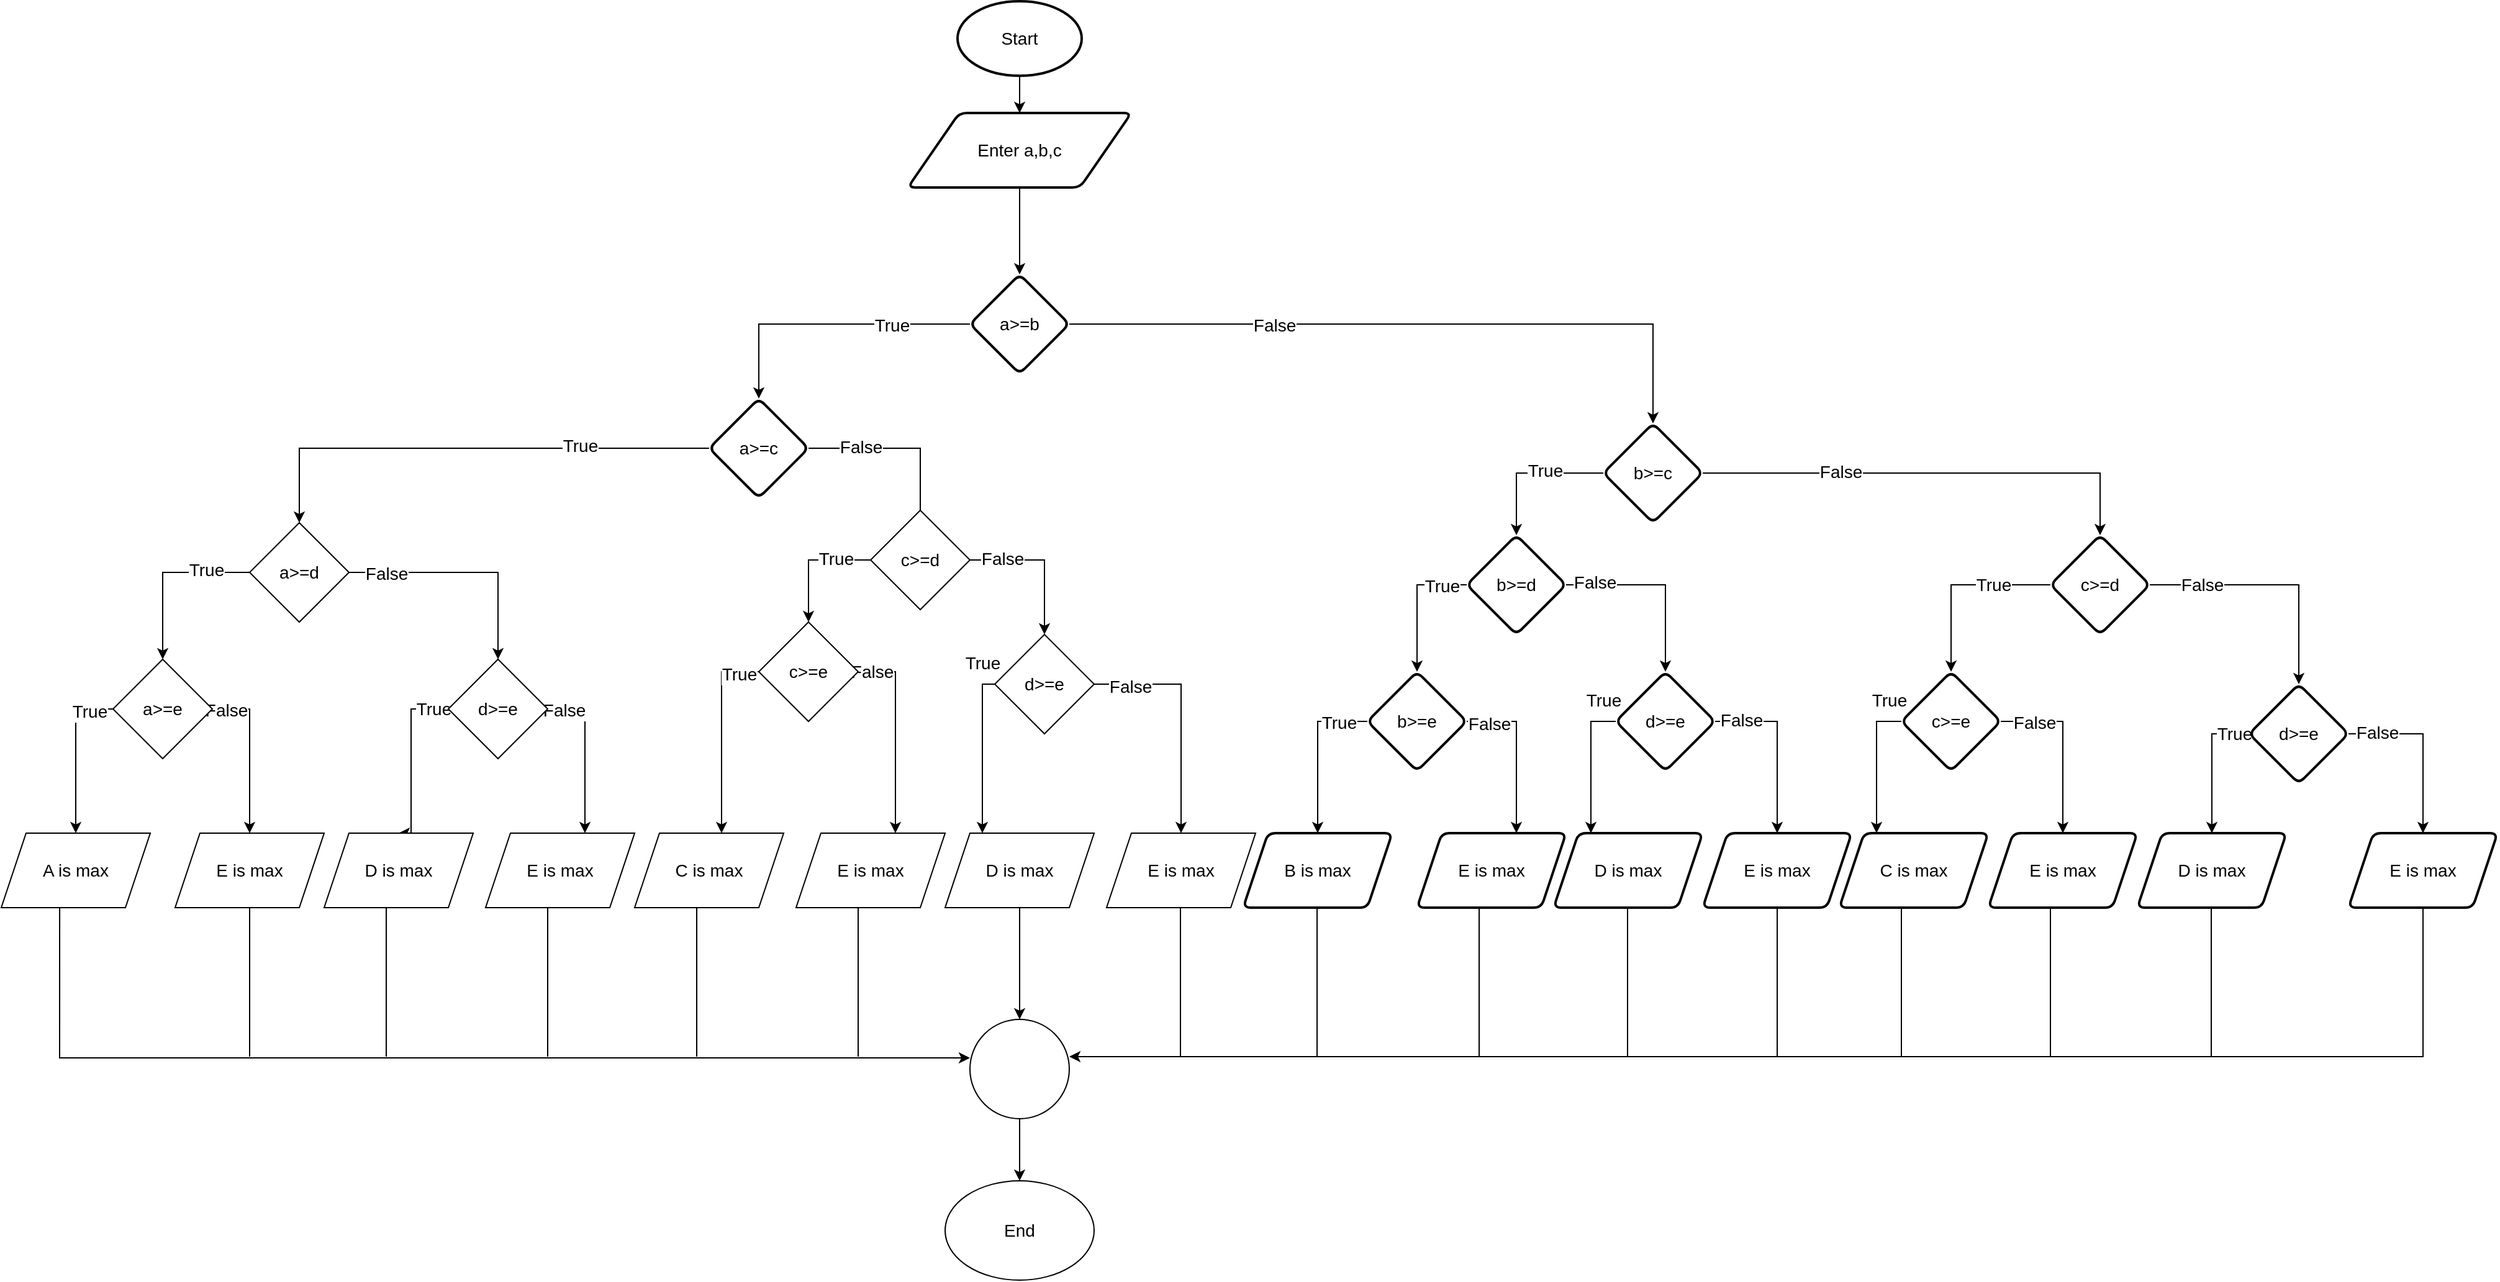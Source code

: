 <mxfile version="26.2.2">
  <diagram name="Page-1" id="0g_11xDgqOgqhzZNZFZa">
    <mxGraphModel dx="3128" dy="777" grid="1" gridSize="10" guides="1" tooltips="1" connect="1" arrows="1" fold="1" page="1" pageScale="1" pageWidth="850" pageHeight="1100" math="0" shadow="0">
      <root>
        <mxCell id="0" />
        <mxCell id="1" parent="0" />
        <mxCell id="rCHzRvNCFQ7p66SC1ctn-4" value="" style="edgeStyle=orthogonalEdgeStyle;rounded=0;orthogonalLoop=1;jettySize=auto;html=1;fontSize=14;fontStyle=0" parent="1" source="rCHzRvNCFQ7p66SC1ctn-1" target="rCHzRvNCFQ7p66SC1ctn-3" edge="1">
          <mxGeometry relative="1" as="geometry">
            <Array as="points">
              <mxPoint x="-770" y="120" />
              <mxPoint x="-770" y="120" />
            </Array>
          </mxGeometry>
        </mxCell>
        <mxCell id="rCHzRvNCFQ7p66SC1ctn-1" value="Start" style="strokeWidth=2;html=1;shape=mxgraph.flowchart.start_1;whiteSpace=wrap;fontSize=14;fontStyle=0" parent="1" vertex="1">
          <mxGeometry x="-820" y="30" width="100" height="60" as="geometry" />
        </mxCell>
        <mxCell id="rCHzRvNCFQ7p66SC1ctn-6" value="" style="edgeStyle=orthogonalEdgeStyle;rounded=0;orthogonalLoop=1;jettySize=auto;html=1;fontSize=14;fontStyle=0" parent="1" source="rCHzRvNCFQ7p66SC1ctn-3" target="rCHzRvNCFQ7p66SC1ctn-5" edge="1">
          <mxGeometry relative="1" as="geometry" />
        </mxCell>
        <mxCell id="rCHzRvNCFQ7p66SC1ctn-3" value="Enter a,b,c" style="shape=parallelogram;html=1;strokeWidth=2;perimeter=parallelogramPerimeter;whiteSpace=wrap;rounded=1;arcSize=12;size=0.23;fontSize=14;fontStyle=0" parent="1" vertex="1">
          <mxGeometry x="-860" y="120" width="180" height="60" as="geometry" />
        </mxCell>
        <mxCell id="rCHzRvNCFQ7p66SC1ctn-8" value="" style="edgeStyle=orthogonalEdgeStyle;rounded=0;orthogonalLoop=1;jettySize=auto;html=1;fontSize=14;fontStyle=0" parent="1" source="rCHzRvNCFQ7p66SC1ctn-5" target="rCHzRvNCFQ7p66SC1ctn-7" edge="1">
          <mxGeometry relative="1" as="geometry" />
        </mxCell>
        <mxCell id="QID5HYyfcFJ8Ken0r9fT-1" value="True" style="edgeLabel;html=1;align=center;verticalAlign=middle;resizable=0;points=[];fontSize=14;fontStyle=0" parent="rCHzRvNCFQ7p66SC1ctn-8" vertex="1" connectable="0">
          <mxGeometry x="-0.452" y="1" relative="1" as="geometry">
            <mxPoint as="offset" />
          </mxGeometry>
        </mxCell>
        <mxCell id="rCHzRvNCFQ7p66SC1ctn-14" value="" style="edgeStyle=orthogonalEdgeStyle;rounded=0;orthogonalLoop=1;jettySize=auto;html=1;fontSize=14;fontStyle=0" parent="1" source="rCHzRvNCFQ7p66SC1ctn-5" target="rCHzRvNCFQ7p66SC1ctn-13" edge="1">
          <mxGeometry relative="1" as="geometry" />
        </mxCell>
        <mxCell id="QID5HYyfcFJ8Ken0r9fT-2" value="False" style="edgeLabel;html=1;align=center;verticalAlign=middle;resizable=0;points=[];fontSize=14;fontStyle=0" parent="rCHzRvNCFQ7p66SC1ctn-14" vertex="1" connectable="0">
          <mxGeometry x="-0.4" y="-1" relative="1" as="geometry">
            <mxPoint as="offset" />
          </mxGeometry>
        </mxCell>
        <mxCell id="rCHzRvNCFQ7p66SC1ctn-5" value="a&amp;gt;=b" style="rhombus;whiteSpace=wrap;html=1;strokeWidth=2;rounded=1;arcSize=12;fontSize=14;fontStyle=0" parent="1" vertex="1">
          <mxGeometry x="-810" y="250" width="80" height="80" as="geometry" />
        </mxCell>
        <mxCell id="rCHzRvNCFQ7p66SC1ctn-10" value="" style="edgeStyle=orthogonalEdgeStyle;rounded=0;orthogonalLoop=1;jettySize=auto;html=1;fontSize=14;fontStyle=0" parent="1" source="rCHzRvNCFQ7p66SC1ctn-7" target="Ga3xgDzzd5rRUBb3BQOW-1" edge="1">
          <mxGeometry relative="1" as="geometry">
            <mxPoint x="-1120" y="480" as="targetPoint" />
          </mxGeometry>
        </mxCell>
        <mxCell id="QID5HYyfcFJ8Ken0r9fT-3" value="True" style="edgeLabel;html=1;align=center;verticalAlign=middle;resizable=0;points=[];fontSize=14;fontStyle=0" parent="rCHzRvNCFQ7p66SC1ctn-10" vertex="1" connectable="0">
          <mxGeometry x="-0.463" y="-2" relative="1" as="geometry">
            <mxPoint as="offset" />
          </mxGeometry>
        </mxCell>
        <mxCell id="rCHzRvNCFQ7p66SC1ctn-12" value="" style="edgeStyle=orthogonalEdgeStyle;rounded=0;orthogonalLoop=1;jettySize=auto;html=1;fontSize=14;fontStyle=0" parent="1" source="rCHzRvNCFQ7p66SC1ctn-7" edge="1">
          <mxGeometry relative="1" as="geometry">
            <Array as="points">
              <mxPoint x="-850" y="390" />
            </Array>
            <mxPoint x="-850" y="480" as="targetPoint" />
          </mxGeometry>
        </mxCell>
        <mxCell id="QID5HYyfcFJ8Ken0r9fT-5" value="False" style="edgeLabel;html=1;align=center;verticalAlign=middle;resizable=0;points=[];fontSize=14;fontStyle=0" parent="rCHzRvNCFQ7p66SC1ctn-12" vertex="1" connectable="0">
          <mxGeometry x="-0.533" y="1" relative="1" as="geometry">
            <mxPoint as="offset" />
          </mxGeometry>
        </mxCell>
        <mxCell id="rCHzRvNCFQ7p66SC1ctn-7" value="a&amp;gt;=c" style="rhombus;whiteSpace=wrap;html=1;strokeWidth=2;rounded=1;arcSize=12;fontSize=14;fontStyle=0" parent="1" vertex="1">
          <mxGeometry x="-1020" y="350" width="80" height="80" as="geometry" />
        </mxCell>
        <mxCell id="Ga3xgDzzd5rRUBb3BQOW-36" value="" style="edgeStyle=orthogonalEdgeStyle;rounded=0;orthogonalLoop=1;jettySize=auto;html=1;fontSize=14;fontStyle=0" edge="1" parent="1" source="rCHzRvNCFQ7p66SC1ctn-13" target="Ga3xgDzzd5rRUBb3BQOW-35">
          <mxGeometry relative="1" as="geometry" />
        </mxCell>
        <mxCell id="Ga3xgDzzd5rRUBb3BQOW-110" value="True" style="edgeLabel;html=1;align=center;verticalAlign=middle;resizable=0;points=[];fontSize=14;fontStyle=0" vertex="1" connectable="0" parent="Ga3xgDzzd5rRUBb3BQOW-36">
          <mxGeometry x="-0.217" y="-2" relative="1" as="geometry">
            <mxPoint as="offset" />
          </mxGeometry>
        </mxCell>
        <mxCell id="Ga3xgDzzd5rRUBb3BQOW-51" value="" style="edgeStyle=orthogonalEdgeStyle;rounded=0;orthogonalLoop=1;jettySize=auto;html=1;fontSize=14;fontStyle=0" edge="1" parent="1" source="rCHzRvNCFQ7p66SC1ctn-13" target="Ga3xgDzzd5rRUBb3BQOW-50">
          <mxGeometry relative="1" as="geometry" />
        </mxCell>
        <mxCell id="Ga3xgDzzd5rRUBb3BQOW-111" value="False" style="edgeLabel;html=1;align=center;verticalAlign=middle;resizable=0;points=[];fontSize=14;fontStyle=0" vertex="1" connectable="0" parent="Ga3xgDzzd5rRUBb3BQOW-51">
          <mxGeometry x="-0.4" y="1" relative="1" as="geometry">
            <mxPoint as="offset" />
          </mxGeometry>
        </mxCell>
        <mxCell id="rCHzRvNCFQ7p66SC1ctn-13" value="b&amp;gt;=c" style="rhombus;whiteSpace=wrap;html=1;strokeWidth=2;rounded=1;arcSize=12;fontSize=14;fontStyle=0" parent="1" vertex="1">
          <mxGeometry x="-300" y="370" width="80" height="80" as="geometry" />
        </mxCell>
        <mxCell id="Ga3xgDzzd5rRUBb3BQOW-3" value="" style="edgeStyle=orthogonalEdgeStyle;rounded=0;orthogonalLoop=1;jettySize=auto;html=1;fontSize=14;fontStyle=0" edge="1" parent="1" source="Ga3xgDzzd5rRUBb3BQOW-1" target="Ga3xgDzzd5rRUBb3BQOW-2">
          <mxGeometry relative="1" as="geometry" />
        </mxCell>
        <mxCell id="Ga3xgDzzd5rRUBb3BQOW-94" value="True" style="edgeLabel;html=1;align=center;verticalAlign=middle;resizable=0;points=[];fontSize=14;fontStyle=0" vertex="1" connectable="0" parent="Ga3xgDzzd5rRUBb3BQOW-3">
          <mxGeometry x="-0.5" y="-2" relative="1" as="geometry">
            <mxPoint as="offset" />
          </mxGeometry>
        </mxCell>
        <mxCell id="Ga3xgDzzd5rRUBb3BQOW-9" value="" style="edgeStyle=orthogonalEdgeStyle;rounded=0;orthogonalLoop=1;jettySize=auto;html=1;fontSize=14;fontStyle=0" edge="1" parent="1" source="Ga3xgDzzd5rRUBb3BQOW-1" target="Ga3xgDzzd5rRUBb3BQOW-8">
          <mxGeometry relative="1" as="geometry" />
        </mxCell>
        <mxCell id="Ga3xgDzzd5rRUBb3BQOW-95" value="False" style="edgeLabel;html=1;align=center;verticalAlign=middle;resizable=0;points=[];fontSize=14;fontStyle=0" vertex="1" connectable="0" parent="Ga3xgDzzd5rRUBb3BQOW-9">
          <mxGeometry x="-0.684" y="-1" relative="1" as="geometry">
            <mxPoint as="offset" />
          </mxGeometry>
        </mxCell>
        <mxCell id="Ga3xgDzzd5rRUBb3BQOW-1" value="a&amp;gt;=d" style="rhombus;whiteSpace=wrap;html=1;fontSize=14;fontStyle=0" vertex="1" parent="1">
          <mxGeometry x="-1390" y="450" width="80" height="80" as="geometry" />
        </mxCell>
        <mxCell id="Ga3xgDzzd5rRUBb3BQOW-5" value="" style="edgeStyle=orthogonalEdgeStyle;rounded=0;orthogonalLoop=1;jettySize=auto;html=1;fontSize=14;fontStyle=0" edge="1" parent="1" source="Ga3xgDzzd5rRUBb3BQOW-2" target="Ga3xgDzzd5rRUBb3BQOW-4">
          <mxGeometry relative="1" as="geometry">
            <Array as="points">
              <mxPoint x="-1530" y="600" />
            </Array>
          </mxGeometry>
        </mxCell>
        <mxCell id="Ga3xgDzzd5rRUBb3BQOW-96" value="True" style="edgeLabel;html=1;align=center;verticalAlign=middle;resizable=0;points=[];fontSize=14;fontStyle=0" vertex="1" connectable="0" parent="Ga3xgDzzd5rRUBb3BQOW-5">
          <mxGeometry x="-0.708" y="2" relative="1" as="geometry">
            <mxPoint as="offset" />
          </mxGeometry>
        </mxCell>
        <mxCell id="Ga3xgDzzd5rRUBb3BQOW-7" value="" style="edgeStyle=orthogonalEdgeStyle;rounded=0;orthogonalLoop=1;jettySize=auto;html=1;fontSize=14;fontStyle=0" edge="1" parent="1" source="Ga3xgDzzd5rRUBb3BQOW-2" target="Ga3xgDzzd5rRUBb3BQOW-6">
          <mxGeometry relative="1" as="geometry">
            <Array as="points">
              <mxPoint x="-1390" y="600" />
            </Array>
          </mxGeometry>
        </mxCell>
        <mxCell id="Ga3xgDzzd5rRUBb3BQOW-97" value="False" style="edgeLabel;html=1;align=center;verticalAlign=middle;resizable=0;points=[];fontSize=14;fontStyle=0" vertex="1" connectable="0" parent="Ga3xgDzzd5rRUBb3BQOW-7">
          <mxGeometry x="-0.831" y="-1" relative="1" as="geometry">
            <mxPoint as="offset" />
          </mxGeometry>
        </mxCell>
        <mxCell id="Ga3xgDzzd5rRUBb3BQOW-2" value="a&amp;gt;=e" style="rhombus;whiteSpace=wrap;html=1;fontSize=14;fontStyle=0" vertex="1" parent="1">
          <mxGeometry x="-1500" y="560" width="80" height="80" as="geometry" />
        </mxCell>
        <mxCell id="Ga3xgDzzd5rRUBb3BQOW-4" value="A is max" style="shape=parallelogram;perimeter=parallelogramPerimeter;whiteSpace=wrap;html=1;fixedSize=1;fontSize=14;fontStyle=0" vertex="1" parent="1">
          <mxGeometry x="-1590" y="700" width="120" height="60" as="geometry" />
        </mxCell>
        <mxCell id="Ga3xgDzzd5rRUBb3BQOW-6" value="E is max" style="shape=parallelogram;perimeter=parallelogramPerimeter;whiteSpace=wrap;html=1;fixedSize=1;fontSize=14;fontStyle=0" vertex="1" parent="1">
          <mxGeometry x="-1450" y="700" width="120" height="60" as="geometry" />
        </mxCell>
        <mxCell id="Ga3xgDzzd5rRUBb3BQOW-11" value="" style="edgeStyle=orthogonalEdgeStyle;rounded=0;orthogonalLoop=1;jettySize=auto;html=1;entryX=0.5;entryY=0;entryDx=0;entryDy=0;fontSize=14;fontStyle=0" edge="1" parent="1" target="Ga3xgDzzd5rRUBb3BQOW-10">
          <mxGeometry relative="1" as="geometry">
            <mxPoint x="-1180" y="600" as="sourcePoint" />
            <mxPoint x="-1260" y="660" as="targetPoint" />
            <Array as="points">
              <mxPoint x="-1260" y="600" />
              <mxPoint x="-1260" y="700" />
            </Array>
          </mxGeometry>
        </mxCell>
        <mxCell id="Ga3xgDzzd5rRUBb3BQOW-98" value="True" style="edgeLabel;html=1;align=center;verticalAlign=middle;resizable=0;points=[];fontSize=14;fontStyle=0" vertex="1" connectable="0" parent="Ga3xgDzzd5rRUBb3BQOW-11">
          <mxGeometry x="-0.347" relative="1" as="geometry">
            <mxPoint as="offset" />
          </mxGeometry>
        </mxCell>
        <mxCell id="Ga3xgDzzd5rRUBb3BQOW-13" value="" style="edgeStyle=orthogonalEdgeStyle;rounded=0;orthogonalLoop=1;jettySize=auto;html=1;fontSize=14;fontStyle=0" edge="1" parent="1" source="Ga3xgDzzd5rRUBb3BQOW-8" target="Ga3xgDzzd5rRUBb3BQOW-12">
          <mxGeometry relative="1" as="geometry">
            <Array as="points">
              <mxPoint x="-1120" y="600" />
            </Array>
          </mxGeometry>
        </mxCell>
        <mxCell id="Ga3xgDzzd5rRUBb3BQOW-99" value="False" style="edgeLabel;html=1;align=center;verticalAlign=middle;resizable=0;points=[];fontSize=14;fontStyle=0" vertex="1" connectable="0" parent="Ga3xgDzzd5rRUBb3BQOW-13">
          <mxGeometry x="-0.8" y="-1" relative="1" as="geometry">
            <mxPoint as="offset" />
          </mxGeometry>
        </mxCell>
        <mxCell id="Ga3xgDzzd5rRUBb3BQOW-8" value="d&amp;gt;=e" style="rhombus;whiteSpace=wrap;html=1;fontSize=14;fontStyle=0" vertex="1" parent="1">
          <mxGeometry x="-1230" y="560" width="80" height="80" as="geometry" />
        </mxCell>
        <mxCell id="Ga3xgDzzd5rRUBb3BQOW-10" value="D is max" style="shape=parallelogram;perimeter=parallelogramPerimeter;whiteSpace=wrap;html=1;fixedSize=1;fontSize=14;fontStyle=0" vertex="1" parent="1">
          <mxGeometry x="-1330" y="700" width="120" height="60" as="geometry" />
        </mxCell>
        <mxCell id="Ga3xgDzzd5rRUBb3BQOW-12" value="E is max" style="shape=parallelogram;perimeter=parallelogramPerimeter;whiteSpace=wrap;html=1;fixedSize=1;fontSize=14;fontStyle=0" vertex="1" parent="1">
          <mxGeometry x="-1200" y="700" width="120" height="60" as="geometry" />
        </mxCell>
        <mxCell id="Ga3xgDzzd5rRUBb3BQOW-16" value="" style="edgeStyle=orthogonalEdgeStyle;rounded=0;orthogonalLoop=1;jettySize=auto;html=1;fontSize=14;fontStyle=0" edge="1" parent="1" source="Ga3xgDzzd5rRUBb3BQOW-14" target="Ga3xgDzzd5rRUBb3BQOW-15">
          <mxGeometry relative="1" as="geometry" />
        </mxCell>
        <mxCell id="Ga3xgDzzd5rRUBb3BQOW-107" value="True" style="edgeLabel;html=1;align=center;verticalAlign=middle;resizable=0;points=[];fontSize=14;fontStyle=0" vertex="1" connectable="0" parent="Ga3xgDzzd5rRUBb3BQOW-16">
          <mxGeometry x="-0.44" y="-1" relative="1" as="geometry">
            <mxPoint as="offset" />
          </mxGeometry>
        </mxCell>
        <mxCell id="Ga3xgDzzd5rRUBb3BQOW-25" value="" style="edgeStyle=orthogonalEdgeStyle;rounded=0;orthogonalLoop=1;jettySize=auto;html=1;fontSize=14;fontStyle=0" edge="1" parent="1" source="Ga3xgDzzd5rRUBb3BQOW-14" target="Ga3xgDzzd5rRUBb3BQOW-24">
          <mxGeometry relative="1" as="geometry" />
        </mxCell>
        <mxCell id="Ga3xgDzzd5rRUBb3BQOW-109" value="False" style="edgeLabel;html=1;align=center;verticalAlign=middle;resizable=0;points=[];fontSize=14;fontStyle=0" vertex="1" connectable="0" parent="Ga3xgDzzd5rRUBb3BQOW-25">
          <mxGeometry x="-0.567" y="1" relative="1" as="geometry">
            <mxPoint as="offset" />
          </mxGeometry>
        </mxCell>
        <mxCell id="Ga3xgDzzd5rRUBb3BQOW-14" value="c&amp;gt;=d" style="rhombus;whiteSpace=wrap;html=1;fontSize=14;fontStyle=0" vertex="1" parent="1">
          <mxGeometry x="-890" y="440" width="80" height="80" as="geometry" />
        </mxCell>
        <mxCell id="Ga3xgDzzd5rRUBb3BQOW-20" value="" style="edgeStyle=orthogonalEdgeStyle;rounded=0;orthogonalLoop=1;jettySize=auto;html=1;exitX=0;exitY=0.5;exitDx=0;exitDy=0;fontSize=14;fontStyle=0" edge="1" parent="1" source="Ga3xgDzzd5rRUBb3BQOW-15">
          <mxGeometry relative="1" as="geometry">
            <mxPoint x="-970" y="610" as="sourcePoint" />
            <mxPoint x="-1010" y="700" as="targetPoint" />
            <Array as="points">
              <mxPoint x="-1010" y="570" />
            </Array>
          </mxGeometry>
        </mxCell>
        <mxCell id="Ga3xgDzzd5rRUBb3BQOW-100" value="True" style="edgeLabel;html=1;align=center;verticalAlign=middle;resizable=0;points=[];fontSize=14;fontStyle=0" vertex="1" connectable="0" parent="Ga3xgDzzd5rRUBb3BQOW-20">
          <mxGeometry x="-0.8" y="2" relative="1" as="geometry">
            <mxPoint as="offset" />
          </mxGeometry>
        </mxCell>
        <mxCell id="Ga3xgDzzd5rRUBb3BQOW-22" value="" style="edgeStyle=orthogonalEdgeStyle;rounded=0;orthogonalLoop=1;jettySize=auto;html=1;fontSize=14;fontStyle=0" edge="1" parent="1" source="Ga3xgDzzd5rRUBb3BQOW-15" target="Ga3xgDzzd5rRUBb3BQOW-21">
          <mxGeometry relative="1" as="geometry">
            <Array as="points">
              <mxPoint x="-870" y="570" />
            </Array>
          </mxGeometry>
        </mxCell>
        <mxCell id="Ga3xgDzzd5rRUBb3BQOW-101" value="False" style="edgeLabel;html=1;align=center;verticalAlign=middle;resizable=0;points=[];fontSize=14;fontStyle=0" vertex="1" connectable="0" parent="Ga3xgDzzd5rRUBb3BQOW-22">
          <mxGeometry x="-0.863" relative="1" as="geometry">
            <mxPoint as="offset" />
          </mxGeometry>
        </mxCell>
        <mxCell id="Ga3xgDzzd5rRUBb3BQOW-15" value="c&amp;gt;=e" style="rhombus;whiteSpace=wrap;html=1;fontSize=14;fontStyle=0" vertex="1" parent="1">
          <mxGeometry x="-980" y="530" width="80" height="80" as="geometry" />
        </mxCell>
        <mxCell id="Ga3xgDzzd5rRUBb3BQOW-19" value="C is max" style="shape=parallelogram;perimeter=parallelogramPerimeter;whiteSpace=wrap;html=1;fixedSize=1;fontSize=14;fontStyle=0" vertex="1" parent="1">
          <mxGeometry x="-1080" y="700" width="120" height="60" as="geometry" />
        </mxCell>
        <mxCell id="Ga3xgDzzd5rRUBb3BQOW-21" value="E is max" style="shape=parallelogram;perimeter=parallelogramPerimeter;whiteSpace=wrap;html=1;fixedSize=1;fontSize=14;fontStyle=0" vertex="1" parent="1">
          <mxGeometry x="-950" y="700" width="120" height="60" as="geometry" />
        </mxCell>
        <mxCell id="Ga3xgDzzd5rRUBb3BQOW-31" value="" style="edgeStyle=orthogonalEdgeStyle;rounded=0;orthogonalLoop=1;jettySize=auto;html=1;fontSize=14;fontStyle=0" edge="1" parent="1" source="Ga3xgDzzd5rRUBb3BQOW-24" target="Ga3xgDzzd5rRUBb3BQOW-30">
          <mxGeometry relative="1" as="geometry">
            <Array as="points">
              <mxPoint x="-800" y="580" />
            </Array>
          </mxGeometry>
        </mxCell>
        <mxCell id="Ga3xgDzzd5rRUBb3BQOW-34" value="" style="edgeStyle=orthogonalEdgeStyle;rounded=0;orthogonalLoop=1;jettySize=auto;html=1;fontSize=14;fontStyle=0" edge="1" parent="1" source="Ga3xgDzzd5rRUBb3BQOW-24" target="Ga3xgDzzd5rRUBb3BQOW-33">
          <mxGeometry relative="1" as="geometry" />
        </mxCell>
        <mxCell id="Ga3xgDzzd5rRUBb3BQOW-103" value="False" style="edgeLabel;html=1;align=center;verticalAlign=middle;resizable=0;points=[];fontSize=14;fontStyle=0" vertex="1" connectable="0" parent="Ga3xgDzzd5rRUBb3BQOW-34">
          <mxGeometry x="-0.695" y="-2" relative="1" as="geometry">
            <mxPoint as="offset" />
          </mxGeometry>
        </mxCell>
        <mxCell id="Ga3xgDzzd5rRUBb3BQOW-24" value="d&amp;gt;=e" style="rhombus;whiteSpace=wrap;html=1;fontSize=14;fontStyle=0" vertex="1" parent="1">
          <mxGeometry x="-790" y="540" width="80" height="80" as="geometry" />
        </mxCell>
        <mxCell id="Ga3xgDzzd5rRUBb3BQOW-30" value="D is max" style="shape=parallelogram;perimeter=parallelogramPerimeter;whiteSpace=wrap;html=1;fixedSize=1;fontSize=14;fontStyle=0" vertex="1" parent="1">
          <mxGeometry x="-830" y="700" width="120" height="60" as="geometry" />
        </mxCell>
        <mxCell id="Ga3xgDzzd5rRUBb3BQOW-33" value="E is max" style="shape=parallelogram;perimeter=parallelogramPerimeter;whiteSpace=wrap;html=1;fixedSize=1;fontSize=14;fontStyle=0" vertex="1" parent="1">
          <mxGeometry x="-700" y="700" width="120" height="60" as="geometry" />
        </mxCell>
        <mxCell id="Ga3xgDzzd5rRUBb3BQOW-38" value="" style="edgeStyle=orthogonalEdgeStyle;rounded=0;orthogonalLoop=1;jettySize=auto;html=1;fontSize=14;fontStyle=0" edge="1" parent="1" source="Ga3xgDzzd5rRUBb3BQOW-35" target="Ga3xgDzzd5rRUBb3BQOW-37">
          <mxGeometry relative="1" as="geometry">
            <Array as="points">
              <mxPoint x="-450" y="500" />
            </Array>
          </mxGeometry>
        </mxCell>
        <mxCell id="Ga3xgDzzd5rRUBb3BQOW-112" value="True" style="edgeLabel;html=1;align=center;verticalAlign=middle;resizable=0;points=[];fontSize=14;fontStyle=0" vertex="1" connectable="0" parent="Ga3xgDzzd5rRUBb3BQOW-38">
          <mxGeometry x="-0.636" y="1" relative="1" as="geometry">
            <mxPoint as="offset" />
          </mxGeometry>
        </mxCell>
        <mxCell id="Ga3xgDzzd5rRUBb3BQOW-44" value="" style="edgeStyle=orthogonalEdgeStyle;rounded=0;orthogonalLoop=1;jettySize=auto;html=1;fontSize=14;fontStyle=0" edge="1" parent="1" source="Ga3xgDzzd5rRUBb3BQOW-35" target="Ga3xgDzzd5rRUBb3BQOW-43">
          <mxGeometry relative="1" as="geometry" />
        </mxCell>
        <mxCell id="Ga3xgDzzd5rRUBb3BQOW-113" value="False" style="edgeLabel;html=1;align=center;verticalAlign=middle;resizable=0;points=[];fontSize=14;fontStyle=0" vertex="1" connectable="0" parent="Ga3xgDzzd5rRUBb3BQOW-44">
          <mxGeometry x="-0.693" y="2" relative="1" as="geometry">
            <mxPoint as="offset" />
          </mxGeometry>
        </mxCell>
        <mxCell id="Ga3xgDzzd5rRUBb3BQOW-35" value="b&amp;gt;=d" style="rhombus;whiteSpace=wrap;html=1;strokeWidth=2;rounded=1;arcSize=12;fontSize=14;fontStyle=0" vertex="1" parent="1">
          <mxGeometry x="-410" y="460" width="80" height="80" as="geometry" />
        </mxCell>
        <mxCell id="Ga3xgDzzd5rRUBb3BQOW-40" value="" style="edgeStyle=orthogonalEdgeStyle;rounded=0;orthogonalLoop=1;jettySize=auto;html=1;fontSize=14;fontStyle=0" edge="1" parent="1" source="Ga3xgDzzd5rRUBb3BQOW-37" target="Ga3xgDzzd5rRUBb3BQOW-39">
          <mxGeometry relative="1" as="geometry">
            <Array as="points">
              <mxPoint x="-530" y="610" />
            </Array>
          </mxGeometry>
        </mxCell>
        <mxCell id="Ga3xgDzzd5rRUBb3BQOW-104" value="True" style="edgeLabel;html=1;align=center;verticalAlign=middle;resizable=0;points=[];fontSize=14;fontStyle=0" vertex="1" connectable="0" parent="Ga3xgDzzd5rRUBb3BQOW-40">
          <mxGeometry x="-0.646" y="1" relative="1" as="geometry">
            <mxPoint as="offset" />
          </mxGeometry>
        </mxCell>
        <mxCell id="Ga3xgDzzd5rRUBb3BQOW-42" value="" style="edgeStyle=orthogonalEdgeStyle;rounded=0;orthogonalLoop=1;jettySize=auto;html=1;fontSize=14;fontStyle=0" edge="1" parent="1" source="Ga3xgDzzd5rRUBb3BQOW-37" target="Ga3xgDzzd5rRUBb3BQOW-41">
          <mxGeometry relative="1" as="geometry">
            <Array as="points">
              <mxPoint x="-370" y="610" />
            </Array>
          </mxGeometry>
        </mxCell>
        <mxCell id="Ga3xgDzzd5rRUBb3BQOW-105" value="False" style="edgeLabel;html=1;align=center;verticalAlign=middle;resizable=0;points=[];fontSize=14;fontStyle=0" vertex="1" connectable="0" parent="Ga3xgDzzd5rRUBb3BQOW-42">
          <mxGeometry x="-0.723" y="-2" relative="1" as="geometry">
            <mxPoint as="offset" />
          </mxGeometry>
        </mxCell>
        <mxCell id="Ga3xgDzzd5rRUBb3BQOW-37" value="b&amp;gt;=e" style="rhombus;whiteSpace=wrap;html=1;strokeWidth=2;rounded=1;arcSize=12;fontSize=14;fontStyle=0" vertex="1" parent="1">
          <mxGeometry x="-490" y="570" width="80" height="80" as="geometry" />
        </mxCell>
        <mxCell id="Ga3xgDzzd5rRUBb3BQOW-39" value="B is max" style="shape=parallelogram;perimeter=parallelogramPerimeter;whiteSpace=wrap;html=1;fixedSize=1;fontSize=14;strokeWidth=2;rounded=1;arcSize=12;fontStyle=0" vertex="1" parent="1">
          <mxGeometry x="-590" y="700" width="120" height="60" as="geometry" />
        </mxCell>
        <mxCell id="Ga3xgDzzd5rRUBb3BQOW-41" value="E is max" style="shape=parallelogram;perimeter=parallelogramPerimeter;whiteSpace=wrap;html=1;fixedSize=1;fontSize=14;strokeWidth=2;rounded=1;arcSize=12;fontStyle=0" vertex="1" parent="1">
          <mxGeometry x="-450" y="700" width="120" height="60" as="geometry" />
        </mxCell>
        <mxCell id="Ga3xgDzzd5rRUBb3BQOW-46" value="" style="edgeStyle=orthogonalEdgeStyle;rounded=0;orthogonalLoop=1;jettySize=auto;html=1;fontSize=14;fontStyle=0" edge="1" parent="1" source="Ga3xgDzzd5rRUBb3BQOW-43" target="Ga3xgDzzd5rRUBb3BQOW-45">
          <mxGeometry relative="1" as="geometry">
            <Array as="points">
              <mxPoint x="-310" y="610" />
            </Array>
          </mxGeometry>
        </mxCell>
        <mxCell id="Ga3xgDzzd5rRUBb3BQOW-48" value="" style="edgeStyle=orthogonalEdgeStyle;rounded=0;orthogonalLoop=1;jettySize=auto;html=1;fontSize=14;fontStyle=0" edge="1" parent="1" source="Ga3xgDzzd5rRUBb3BQOW-43" target="Ga3xgDzzd5rRUBb3BQOW-47">
          <mxGeometry relative="1" as="geometry">
            <Array as="points">
              <mxPoint x="-160" y="610" />
            </Array>
          </mxGeometry>
        </mxCell>
        <mxCell id="Ga3xgDzzd5rRUBb3BQOW-115" value="False" style="edgeLabel;html=1;align=center;verticalAlign=middle;resizable=0;points=[];fontSize=14;fontStyle=0" vertex="1" connectable="0" parent="Ga3xgDzzd5rRUBb3BQOW-48">
          <mxGeometry x="-0.7" y="1" relative="1" as="geometry">
            <mxPoint as="offset" />
          </mxGeometry>
        </mxCell>
        <mxCell id="Ga3xgDzzd5rRUBb3BQOW-43" value="d&amp;gt;=e" style="rhombus;whiteSpace=wrap;html=1;strokeWidth=2;rounded=1;arcSize=12;fontSize=14;fontStyle=0" vertex="1" parent="1">
          <mxGeometry x="-290" y="570" width="80" height="80" as="geometry" />
        </mxCell>
        <mxCell id="Ga3xgDzzd5rRUBb3BQOW-45" value="D is max" style="shape=parallelogram;perimeter=parallelogramPerimeter;whiteSpace=wrap;html=1;fixedSize=1;fontSize=14;strokeWidth=2;rounded=1;arcSize=12;fontStyle=0" vertex="1" parent="1">
          <mxGeometry x="-340" y="700" width="120" height="60" as="geometry" />
        </mxCell>
        <mxCell id="Ga3xgDzzd5rRUBb3BQOW-47" value="E is max" style="shape=parallelogram;perimeter=parallelogramPerimeter;whiteSpace=wrap;html=1;fixedSize=1;fontSize=14;strokeWidth=2;rounded=1;arcSize=12;fontStyle=0" vertex="1" parent="1">
          <mxGeometry x="-220" y="700" width="120" height="60" as="geometry" />
        </mxCell>
        <mxCell id="Ga3xgDzzd5rRUBb3BQOW-53" value="" style="edgeStyle=orthogonalEdgeStyle;rounded=0;orthogonalLoop=1;jettySize=auto;html=1;fontSize=14;fontStyle=0" edge="1" parent="1" source="Ga3xgDzzd5rRUBb3BQOW-50" target="Ga3xgDzzd5rRUBb3BQOW-52">
          <mxGeometry relative="1" as="geometry" />
        </mxCell>
        <mxCell id="Ga3xgDzzd5rRUBb3BQOW-118" value="True" style="edgeLabel;html=1;align=center;verticalAlign=middle;resizable=0;points=[];fontSize=14;fontStyle=0" vertex="1" connectable="0" parent="Ga3xgDzzd5rRUBb3BQOW-53">
          <mxGeometry x="-0.387" relative="1" as="geometry">
            <mxPoint as="offset" />
          </mxGeometry>
        </mxCell>
        <mxCell id="Ga3xgDzzd5rRUBb3BQOW-61" value="" style="edgeStyle=orthogonalEdgeStyle;rounded=0;orthogonalLoop=1;jettySize=auto;html=1;fontSize=14;fontStyle=0" edge="1" parent="1" source="Ga3xgDzzd5rRUBb3BQOW-50" target="Ga3xgDzzd5rRUBb3BQOW-60">
          <mxGeometry relative="1" as="geometry" />
        </mxCell>
        <mxCell id="Ga3xgDzzd5rRUBb3BQOW-119" value="False" style="edgeLabel;html=1;align=center;verticalAlign=middle;resizable=0;points=[];fontSize=14;fontStyle=0" vertex="1" connectable="0" parent="Ga3xgDzzd5rRUBb3BQOW-61">
          <mxGeometry x="-0.58" relative="1" as="geometry">
            <mxPoint as="offset" />
          </mxGeometry>
        </mxCell>
        <mxCell id="Ga3xgDzzd5rRUBb3BQOW-50" value="c&amp;gt;=d" style="rhombus;whiteSpace=wrap;html=1;strokeWidth=2;rounded=1;arcSize=12;fontSize=14;fontStyle=0" vertex="1" parent="1">
          <mxGeometry x="60" y="460" width="80" height="80" as="geometry" />
        </mxCell>
        <mxCell id="Ga3xgDzzd5rRUBb3BQOW-55" value="" style="edgeStyle=orthogonalEdgeStyle;rounded=0;orthogonalLoop=1;jettySize=auto;html=1;exitX=0;exitY=0.5;exitDx=0;exitDy=0;fontSize=14;fontStyle=0" edge="1" parent="1" source="Ga3xgDzzd5rRUBb3BQOW-52" target="Ga3xgDzzd5rRUBb3BQOW-54">
          <mxGeometry relative="1" as="geometry">
            <Array as="points">
              <mxPoint x="-80" y="610" />
            </Array>
          </mxGeometry>
        </mxCell>
        <mxCell id="Ga3xgDzzd5rRUBb3BQOW-59" value="" style="edgeStyle=orthogonalEdgeStyle;rounded=0;orthogonalLoop=1;jettySize=auto;html=1;fontSize=14;fontStyle=0" edge="1" parent="1" source="Ga3xgDzzd5rRUBb3BQOW-52" target="Ga3xgDzzd5rRUBb3BQOW-58">
          <mxGeometry relative="1" as="geometry">
            <Array as="points">
              <mxPoint x="70" y="610" />
            </Array>
          </mxGeometry>
        </mxCell>
        <mxCell id="Ga3xgDzzd5rRUBb3BQOW-117" value="False" style="edgeLabel;html=1;align=center;verticalAlign=middle;resizable=0;points=[];fontSize=14;fontStyle=0" vertex="1" connectable="0" parent="Ga3xgDzzd5rRUBb3BQOW-59">
          <mxGeometry x="-0.614" y="-1" relative="1" as="geometry">
            <mxPoint as="offset" />
          </mxGeometry>
        </mxCell>
        <mxCell id="Ga3xgDzzd5rRUBb3BQOW-52" value="c&amp;gt;=e" style="rhombus;whiteSpace=wrap;html=1;strokeWidth=2;rounded=1;arcSize=12;fontSize=14;fontStyle=0" vertex="1" parent="1">
          <mxGeometry x="-60" y="570" width="80" height="80" as="geometry" />
        </mxCell>
        <mxCell id="Ga3xgDzzd5rRUBb3BQOW-54" value="C is max" style="shape=parallelogram;perimeter=parallelogramPerimeter;whiteSpace=wrap;html=1;fixedSize=1;fontSize=14;strokeWidth=2;rounded=1;arcSize=12;fontStyle=0" vertex="1" parent="1">
          <mxGeometry x="-110" y="700" width="120" height="60" as="geometry" />
        </mxCell>
        <mxCell id="Ga3xgDzzd5rRUBb3BQOW-58" value="E is max" style="shape=parallelogram;perimeter=parallelogramPerimeter;whiteSpace=wrap;html=1;fixedSize=1;fontSize=14;strokeWidth=2;rounded=1;arcSize=12;fontStyle=0" vertex="1" parent="1">
          <mxGeometry x="10" y="700" width="120" height="60" as="geometry" />
        </mxCell>
        <mxCell id="Ga3xgDzzd5rRUBb3BQOW-63" value="" style="edgeStyle=orthogonalEdgeStyle;rounded=0;orthogonalLoop=1;jettySize=auto;html=1;fontSize=14;fontStyle=0" edge="1" parent="1" source="Ga3xgDzzd5rRUBb3BQOW-60" target="Ga3xgDzzd5rRUBb3BQOW-62">
          <mxGeometry relative="1" as="geometry">
            <Array as="points">
              <mxPoint x="190" y="620" />
            </Array>
          </mxGeometry>
        </mxCell>
        <mxCell id="Ga3xgDzzd5rRUBb3BQOW-121" value="True" style="edgeLabel;html=1;align=center;verticalAlign=middle;resizable=0;points=[];fontSize=14;fontStyle=0" vertex="1" connectable="0" parent="Ga3xgDzzd5rRUBb3BQOW-63">
          <mxGeometry x="-0.782" relative="1" as="geometry">
            <mxPoint as="offset" />
          </mxGeometry>
        </mxCell>
        <mxCell id="Ga3xgDzzd5rRUBb3BQOW-65" value="" style="edgeStyle=orthogonalEdgeStyle;rounded=0;orthogonalLoop=1;jettySize=auto;html=1;fontSize=14;fontStyle=0" edge="1" parent="1" source="Ga3xgDzzd5rRUBb3BQOW-60" target="Ga3xgDzzd5rRUBb3BQOW-64">
          <mxGeometry relative="1" as="geometry">
            <Array as="points">
              <mxPoint x="360" y="620" />
            </Array>
          </mxGeometry>
        </mxCell>
        <mxCell id="Ga3xgDzzd5rRUBb3BQOW-122" value="False" style="edgeLabel;html=1;align=center;verticalAlign=middle;resizable=0;points=[];fontSize=14;fontStyle=0" vertex="1" connectable="0" parent="Ga3xgDzzd5rRUBb3BQOW-65">
          <mxGeometry x="-0.671" y="1" relative="1" as="geometry">
            <mxPoint as="offset" />
          </mxGeometry>
        </mxCell>
        <mxCell id="Ga3xgDzzd5rRUBb3BQOW-60" value="d&amp;gt;=e" style="rhombus;whiteSpace=wrap;html=1;strokeWidth=2;rounded=1;arcSize=12;fontSize=14;fontStyle=0" vertex="1" parent="1">
          <mxGeometry x="220" y="580" width="80" height="80" as="geometry" />
        </mxCell>
        <mxCell id="Ga3xgDzzd5rRUBb3BQOW-62" value="D is max" style="shape=parallelogram;perimeter=parallelogramPerimeter;whiteSpace=wrap;html=1;fixedSize=1;fontSize=14;strokeWidth=2;rounded=1;arcSize=12;fontStyle=0" vertex="1" parent="1">
          <mxGeometry x="130" y="700" width="120" height="60" as="geometry" />
        </mxCell>
        <mxCell id="Ga3xgDzzd5rRUBb3BQOW-64" value="E is max" style="shape=parallelogram;perimeter=parallelogramPerimeter;whiteSpace=wrap;html=1;fixedSize=1;fontSize=14;strokeWidth=2;rounded=1;arcSize=12;fontStyle=0" vertex="1" parent="1">
          <mxGeometry x="300" y="700" width="120" height="60" as="geometry" />
        </mxCell>
        <mxCell id="Ga3xgDzzd5rRUBb3BQOW-66" value="" style="ellipse;whiteSpace=wrap;html=1;aspect=fixed;fontSize=14;fontStyle=0" vertex="1" parent="1">
          <mxGeometry x="-810" y="850" width="80" height="80" as="geometry" />
        </mxCell>
        <mxCell id="Ga3xgDzzd5rRUBb3BQOW-68" value="" style="endArrow=classic;html=1;rounded=0;exitX=0.392;exitY=1.05;exitDx=0;exitDy=0;exitPerimeter=0;entryX=0;entryY=0.388;entryDx=0;entryDy=0;entryPerimeter=0;fontSize=14;fontStyle=0" edge="1" parent="1" target="Ga3xgDzzd5rRUBb3BQOW-66">
          <mxGeometry width="50" height="50" relative="1" as="geometry">
            <mxPoint x="-1542.96" y="760" as="sourcePoint" />
            <mxPoint x="-930" y="907" as="targetPoint" />
            <Array as="points">
              <mxPoint x="-1543" y="881" />
              <mxPoint x="-1120" y="881" />
            </Array>
          </mxGeometry>
        </mxCell>
        <mxCell id="Ga3xgDzzd5rRUBb3BQOW-74" value="" style="endArrow=none;html=1;rounded=0;entryX=0.5;entryY=1;entryDx=0;entryDy=0;fontSize=14;fontStyle=0" edge="1" parent="1" target="Ga3xgDzzd5rRUBb3BQOW-6">
          <mxGeometry width="50" height="50" relative="1" as="geometry">
            <mxPoint x="-1390" y="880" as="sourcePoint" />
            <mxPoint x="-1370" y="790" as="targetPoint" />
          </mxGeometry>
        </mxCell>
        <mxCell id="Ga3xgDzzd5rRUBb3BQOW-75" value="" style="endArrow=none;html=1;rounded=0;entryX=0.5;entryY=1;entryDx=0;entryDy=0;fontSize=14;fontStyle=0" edge="1" parent="1">
          <mxGeometry width="50" height="50" relative="1" as="geometry">
            <mxPoint x="-1280" y="880" as="sourcePoint" />
            <mxPoint x="-1280" y="760" as="targetPoint" />
          </mxGeometry>
        </mxCell>
        <mxCell id="Ga3xgDzzd5rRUBb3BQOW-76" value="" style="endArrow=none;html=1;rounded=0;entryX=0.5;entryY=1;entryDx=0;entryDy=0;fontSize=14;fontStyle=0" edge="1" parent="1">
          <mxGeometry width="50" height="50" relative="1" as="geometry">
            <mxPoint x="-1150" y="880" as="sourcePoint" />
            <mxPoint x="-1150" y="760" as="targetPoint" />
          </mxGeometry>
        </mxCell>
        <mxCell id="Ga3xgDzzd5rRUBb3BQOW-77" value="" style="endArrow=none;html=1;rounded=0;entryX=0.5;entryY=1;entryDx=0;entryDy=0;fontSize=14;fontStyle=0" edge="1" parent="1">
          <mxGeometry width="50" height="50" relative="1" as="geometry">
            <mxPoint x="-1030" y="880" as="sourcePoint" />
            <mxPoint x="-1030" y="760" as="targetPoint" />
          </mxGeometry>
        </mxCell>
        <mxCell id="Ga3xgDzzd5rRUBb3BQOW-78" value="" style="endArrow=none;html=1;rounded=0;entryX=0.5;entryY=1;entryDx=0;entryDy=0;fontSize=14;fontStyle=0" edge="1" parent="1">
          <mxGeometry width="50" height="50" relative="1" as="geometry">
            <mxPoint x="-900" y="880" as="sourcePoint" />
            <mxPoint x="-900" y="760" as="targetPoint" />
          </mxGeometry>
        </mxCell>
        <mxCell id="Ga3xgDzzd5rRUBb3BQOW-79" value="" style="endArrow=none;html=1;rounded=0;entryX=0.5;entryY=1;entryDx=0;entryDy=0;fontSize=14;fontStyle=0" edge="1" parent="1">
          <mxGeometry width="50" height="50" relative="1" as="geometry">
            <mxPoint x="-640.5" y="880" as="sourcePoint" />
            <mxPoint x="-640.5" y="760" as="targetPoint" />
          </mxGeometry>
        </mxCell>
        <mxCell id="Ga3xgDzzd5rRUBb3BQOW-81" value="" style="endArrow=classic;html=1;rounded=0;entryX=1.025;entryY=0.425;entryDx=0;entryDy=0;entryPerimeter=0;exitX=0.5;exitY=1;exitDx=0;exitDy=0;fontSize=14;fontStyle=0" edge="1" parent="1" source="Ga3xgDzzd5rRUBb3BQOW-64">
          <mxGeometry width="50" height="50" relative="1" as="geometry">
            <mxPoint x="360" y="880" as="sourcePoint" />
            <mxPoint x="-730" y="880" as="targetPoint" />
            <Array as="points">
              <mxPoint x="360" y="880" />
            </Array>
          </mxGeometry>
        </mxCell>
        <mxCell id="Ga3xgDzzd5rRUBb3BQOW-82" value="" style="endArrow=none;html=1;rounded=0;entryX=0.5;entryY=1;entryDx=0;entryDy=0;fontSize=14;fontStyle=0" edge="1" parent="1">
          <mxGeometry width="50" height="50" relative="1" as="geometry">
            <mxPoint x="-530.5" y="880" as="sourcePoint" />
            <mxPoint x="-530.5" y="760" as="targetPoint" />
          </mxGeometry>
        </mxCell>
        <mxCell id="Ga3xgDzzd5rRUBb3BQOW-83" value="" style="endArrow=none;html=1;rounded=0;entryX=0.5;entryY=1;entryDx=0;entryDy=0;fontSize=14;fontStyle=0" edge="1" parent="1">
          <mxGeometry width="50" height="50" relative="1" as="geometry">
            <mxPoint x="-400" y="880" as="sourcePoint" />
            <mxPoint x="-400" y="760" as="targetPoint" />
          </mxGeometry>
        </mxCell>
        <mxCell id="Ga3xgDzzd5rRUBb3BQOW-84" value="" style="endArrow=none;html=1;rounded=0;entryX=0.5;entryY=1;entryDx=0;entryDy=0;fontSize=14;fontStyle=0" edge="1" parent="1">
          <mxGeometry width="50" height="50" relative="1" as="geometry">
            <mxPoint x="-280.5" y="880" as="sourcePoint" />
            <mxPoint x="-280.5" y="760" as="targetPoint" />
          </mxGeometry>
        </mxCell>
        <mxCell id="Ga3xgDzzd5rRUBb3BQOW-85" value="" style="endArrow=none;html=1;rounded=0;entryX=0.5;entryY=1;entryDx=0;entryDy=0;fontSize=14;fontStyle=0" edge="1" parent="1">
          <mxGeometry width="50" height="50" relative="1" as="geometry">
            <mxPoint x="-160" y="880" as="sourcePoint" />
            <mxPoint x="-160" y="760" as="targetPoint" />
          </mxGeometry>
        </mxCell>
        <mxCell id="Ga3xgDzzd5rRUBb3BQOW-86" value="" style="endArrow=none;html=1;rounded=0;entryX=0.5;entryY=1;entryDx=0;entryDy=0;fontSize=14;fontStyle=0" edge="1" parent="1">
          <mxGeometry width="50" height="50" relative="1" as="geometry">
            <mxPoint x="-60" y="880" as="sourcePoint" />
            <mxPoint x="-60" y="760" as="targetPoint" />
          </mxGeometry>
        </mxCell>
        <mxCell id="Ga3xgDzzd5rRUBb3BQOW-87" value="" style="endArrow=none;html=1;rounded=0;entryX=0.5;entryY=1;entryDx=0;entryDy=0;fontSize=14;fontStyle=0" edge="1" parent="1">
          <mxGeometry width="50" height="50" relative="1" as="geometry">
            <mxPoint x="60" y="880" as="sourcePoint" />
            <mxPoint x="60" y="760" as="targetPoint" />
          </mxGeometry>
        </mxCell>
        <mxCell id="Ga3xgDzzd5rRUBb3BQOW-88" value="" style="endArrow=none;html=1;rounded=0;entryX=0.5;entryY=1;entryDx=0;entryDy=0;fontSize=14;fontStyle=0" edge="1" parent="1">
          <mxGeometry width="50" height="50" relative="1" as="geometry">
            <mxPoint x="189.5" y="880" as="sourcePoint" />
            <mxPoint x="189.5" y="760" as="targetPoint" />
          </mxGeometry>
        </mxCell>
        <mxCell id="Ga3xgDzzd5rRUBb3BQOW-89" value="" style="endArrow=classic;html=1;rounded=0;entryX=0.5;entryY=0;entryDx=0;entryDy=0;exitX=0.5;exitY=1;exitDx=0;exitDy=0;fontSize=14;fontStyle=0" edge="1" parent="1" source="Ga3xgDzzd5rRUBb3BQOW-30" target="Ga3xgDzzd5rRUBb3BQOW-66">
          <mxGeometry width="50" height="50" relative="1" as="geometry">
            <mxPoint x="-790" y="820" as="sourcePoint" />
            <mxPoint x="-740" y="770" as="targetPoint" />
          </mxGeometry>
        </mxCell>
        <mxCell id="Ga3xgDzzd5rRUBb3BQOW-90" value="End" style="ellipse;whiteSpace=wrap;html=1;fontSize=14;fontStyle=0" vertex="1" parent="1">
          <mxGeometry x="-830" y="980" width="120" height="80" as="geometry" />
        </mxCell>
        <mxCell id="Ga3xgDzzd5rRUBb3BQOW-91" value="" style="endArrow=classic;html=1;rounded=0;entryX=0.5;entryY=0;entryDx=0;entryDy=0;exitX=0.5;exitY=1;exitDx=0;exitDy=0;fontSize=14;fontStyle=0" edge="1" parent="1" source="Ga3xgDzzd5rRUBb3BQOW-66" target="Ga3xgDzzd5rRUBb3BQOW-90">
          <mxGeometry width="50" height="50" relative="1" as="geometry">
            <mxPoint x="-850" y="990" as="sourcePoint" />
            <mxPoint x="-800" y="940" as="targetPoint" />
          </mxGeometry>
        </mxCell>
        <mxCell id="Ga3xgDzzd5rRUBb3BQOW-102" value="True" style="text;html=1;align=center;verticalAlign=middle;resizable=0;points=[];autosize=1;strokeColor=none;fillColor=none;fontSize=14;fontStyle=0" vertex="1" parent="1">
          <mxGeometry x="-825" y="548" width="50" height="30" as="geometry" />
        </mxCell>
        <mxCell id="Ga3xgDzzd5rRUBb3BQOW-114" value="True" style="text;html=1;align=center;verticalAlign=middle;resizable=0;points=[];autosize=1;strokeColor=none;fillColor=none;fontSize=14;fontStyle=0" vertex="1" parent="1">
          <mxGeometry x="-325" y="578" width="50" height="30" as="geometry" />
        </mxCell>
        <mxCell id="Ga3xgDzzd5rRUBb3BQOW-116" value="True" style="text;html=1;align=center;verticalAlign=middle;resizable=0;points=[];autosize=1;strokeColor=none;fillColor=none;fontSize=14;fontStyle=0" vertex="1" parent="1">
          <mxGeometry x="-95" y="578" width="50" height="30" as="geometry" />
        </mxCell>
      </root>
    </mxGraphModel>
  </diagram>
</mxfile>
